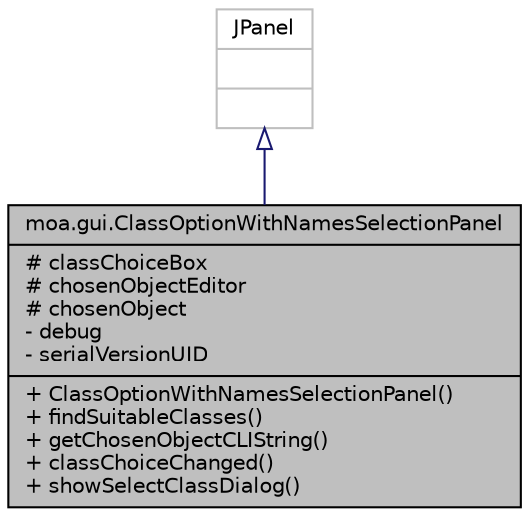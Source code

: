 digraph G
{
  edge [fontname="Helvetica",fontsize="10",labelfontname="Helvetica",labelfontsize="10"];
  node [fontname="Helvetica",fontsize="10",shape=record];
  Node1 [label="{moa.gui.ClassOptionWithNamesSelectionPanel\n|# classChoiceBox\l# chosenObjectEditor\l# chosenObject\l- debug\l- serialVersionUID\l|+ ClassOptionWithNamesSelectionPanel()\l+ findSuitableClasses()\l+ getChosenObjectCLIString()\l+ classChoiceChanged()\l+ showSelectClassDialog()\l}",height=0.2,width=0.4,color="black", fillcolor="grey75", style="filled" fontcolor="black"];
  Node2 -> Node1 [dir=back,color="midnightblue",fontsize="10",style="solid",arrowtail="empty",fontname="Helvetica"];
  Node2 [label="{JPanel\n||}",height=0.2,width=0.4,color="grey75", fillcolor="white", style="filled"];
}
